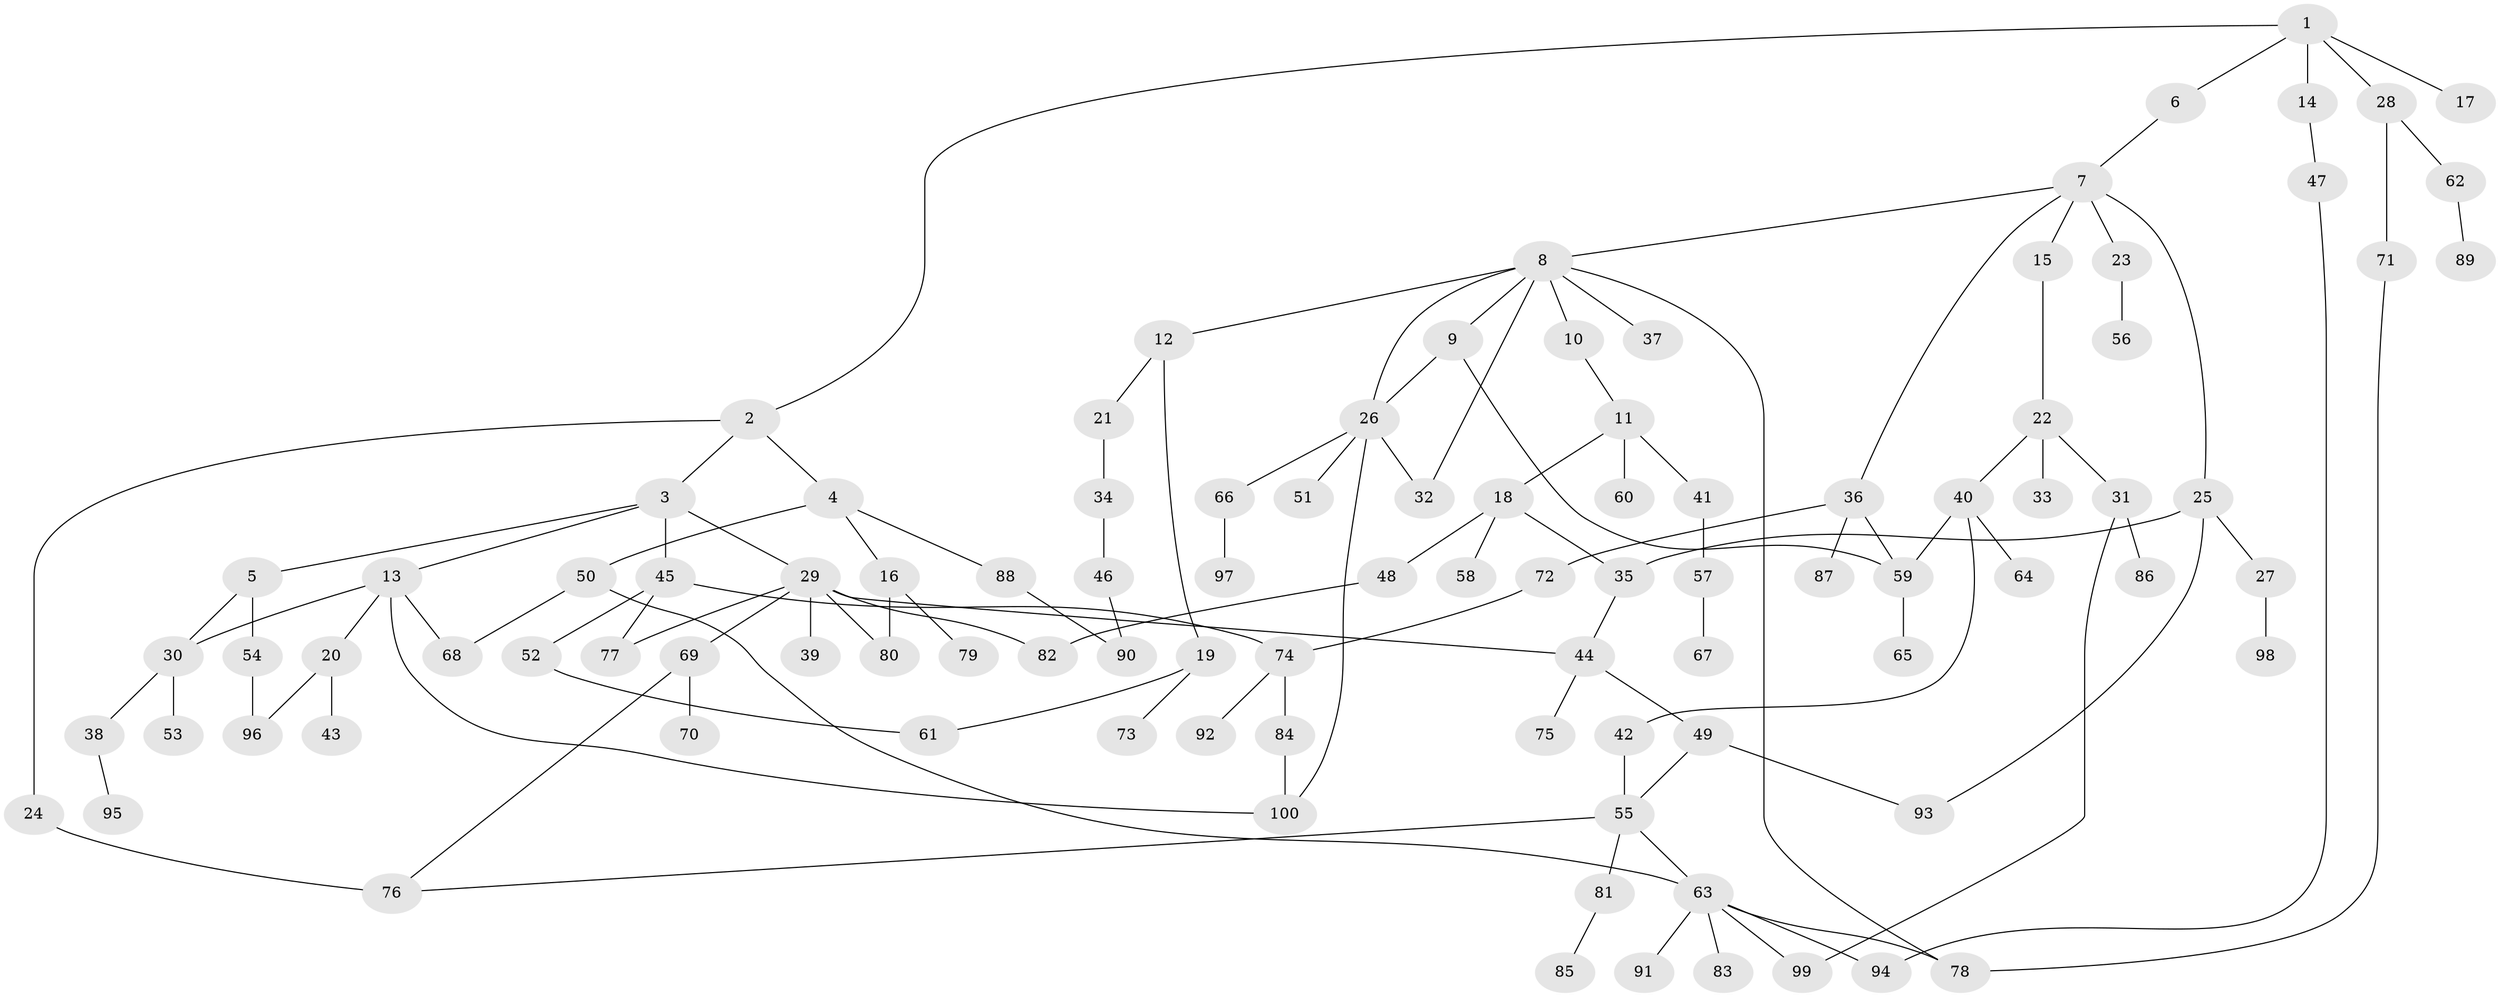 // Generated by graph-tools (version 1.1) at 2025/38/02/21/25 10:38:51]
// undirected, 100 vertices, 125 edges
graph export_dot {
graph [start="1"]
  node [color=gray90,style=filled];
  1;
  2;
  3;
  4;
  5;
  6;
  7;
  8;
  9;
  10;
  11;
  12;
  13;
  14;
  15;
  16;
  17;
  18;
  19;
  20;
  21;
  22;
  23;
  24;
  25;
  26;
  27;
  28;
  29;
  30;
  31;
  32;
  33;
  34;
  35;
  36;
  37;
  38;
  39;
  40;
  41;
  42;
  43;
  44;
  45;
  46;
  47;
  48;
  49;
  50;
  51;
  52;
  53;
  54;
  55;
  56;
  57;
  58;
  59;
  60;
  61;
  62;
  63;
  64;
  65;
  66;
  67;
  68;
  69;
  70;
  71;
  72;
  73;
  74;
  75;
  76;
  77;
  78;
  79;
  80;
  81;
  82;
  83;
  84;
  85;
  86;
  87;
  88;
  89;
  90;
  91;
  92;
  93;
  94;
  95;
  96;
  97;
  98;
  99;
  100;
  1 -- 2;
  1 -- 6;
  1 -- 14;
  1 -- 17;
  1 -- 28;
  2 -- 3;
  2 -- 4;
  2 -- 24;
  3 -- 5;
  3 -- 13;
  3 -- 29;
  3 -- 45;
  4 -- 16;
  4 -- 50;
  4 -- 88;
  5 -- 30;
  5 -- 54;
  6 -- 7;
  7 -- 8;
  7 -- 15;
  7 -- 23;
  7 -- 25;
  7 -- 36;
  8 -- 9;
  8 -- 10;
  8 -- 12;
  8 -- 26;
  8 -- 37;
  8 -- 32;
  8 -- 78;
  9 -- 59;
  9 -- 26;
  10 -- 11;
  11 -- 18;
  11 -- 41;
  11 -- 60;
  12 -- 19;
  12 -- 21;
  13 -- 20;
  13 -- 68;
  13 -- 100;
  13 -- 30;
  14 -- 47;
  15 -- 22;
  16 -- 79;
  16 -- 80;
  18 -- 35;
  18 -- 48;
  18 -- 58;
  19 -- 73;
  19 -- 61;
  20 -- 43;
  20 -- 96;
  21 -- 34;
  22 -- 31;
  22 -- 33;
  22 -- 40;
  23 -- 56;
  24 -- 76;
  25 -- 27;
  25 -- 35;
  25 -- 93;
  26 -- 32;
  26 -- 51;
  26 -- 66;
  26 -- 100;
  27 -- 98;
  28 -- 62;
  28 -- 71;
  29 -- 39;
  29 -- 44;
  29 -- 69;
  29 -- 82;
  29 -- 77;
  29 -- 80;
  30 -- 38;
  30 -- 53;
  31 -- 86;
  31 -- 99;
  34 -- 46;
  35 -- 44;
  36 -- 72;
  36 -- 87;
  36 -- 59;
  38 -- 95;
  40 -- 42;
  40 -- 64;
  40 -- 59;
  41 -- 57;
  42 -- 55;
  44 -- 49;
  44 -- 75;
  45 -- 52;
  45 -- 74;
  45 -- 77;
  46 -- 90;
  47 -- 94;
  48 -- 82;
  49 -- 93;
  49 -- 55;
  50 -- 63;
  50 -- 68;
  52 -- 61;
  54 -- 96;
  55 -- 76;
  55 -- 81;
  55 -- 63;
  57 -- 67;
  59 -- 65;
  62 -- 89;
  63 -- 83;
  63 -- 91;
  63 -- 94;
  63 -- 99;
  63 -- 78;
  66 -- 97;
  69 -- 70;
  69 -- 76;
  71 -- 78;
  72 -- 74;
  74 -- 84;
  74 -- 92;
  81 -- 85;
  84 -- 100;
  88 -- 90;
}
